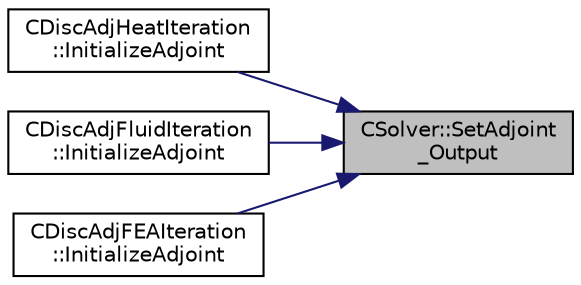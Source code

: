 digraph "CSolver::SetAdjoint_Output"
{
 // LATEX_PDF_SIZE
  edge [fontname="Helvetica",fontsize="10",labelfontname="Helvetica",labelfontsize="10"];
  node [fontname="Helvetica",fontsize="10",shape=record];
  rankdir="RL";
  Node1 [label="CSolver::SetAdjoint\l_Output",height=0.2,width=0.4,color="black", fillcolor="grey75", style="filled", fontcolor="black",tooltip="A virtual member."];
  Node1 -> Node2 [dir="back",color="midnightblue",fontsize="10",style="solid",fontname="Helvetica"];
  Node2 [label="CDiscAdjHeatIteration\l::InitializeAdjoint",height=0.2,width=0.4,color="black", fillcolor="white", style="filled",URL="$classCDiscAdjHeatIteration.html#adeafba60eb5471ccd0780c0d075d61da",tooltip="Registers all input variables of the fluid iteration."];
  Node1 -> Node3 [dir="back",color="midnightblue",fontsize="10",style="solid",fontname="Helvetica"];
  Node3 [label="CDiscAdjFluidIteration\l::InitializeAdjoint",height=0.2,width=0.4,color="black", fillcolor="white", style="filled",URL="$classCDiscAdjFluidIteration.html#abdfbd9b57a5fec181a1a630618c3274a",tooltip="Registers all input variables of the fluid iteration."];
  Node1 -> Node4 [dir="back",color="midnightblue",fontsize="10",style="solid",fontname="Helvetica"];
  Node4 [label="CDiscAdjFEAIteration\l::InitializeAdjoint",height=0.2,width=0.4,color="black", fillcolor="white", style="filled",URL="$classCDiscAdjFEAIteration.html#ab74b31bf6b8275945fa3d0dd38d73388",tooltip="Initializes the adjoints of the output variables of the FEM iteration."];
}
